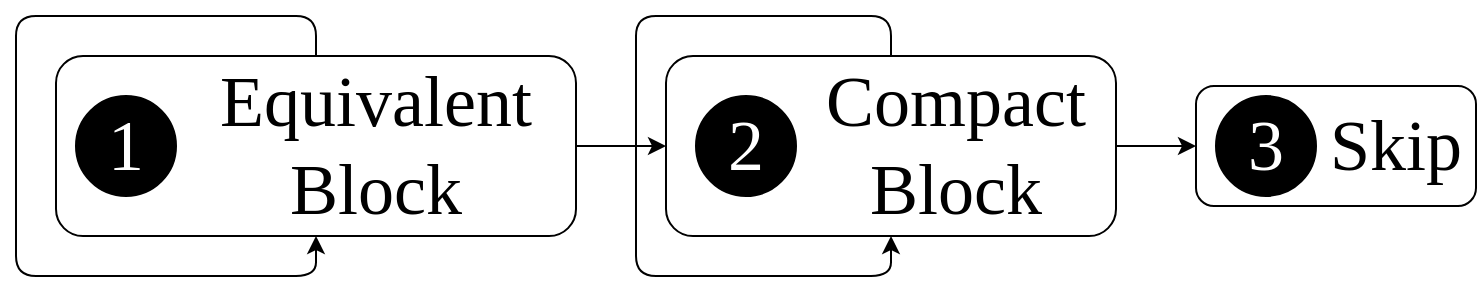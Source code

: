 <mxfile version="26.0.8">
  <diagram name="Page-1" id="3gi1nS7vsmV4F8YZXKVb">
    <mxGraphModel dx="1434" dy="822" grid="1" gridSize="10" guides="1" tooltips="1" connect="1" arrows="1" fold="1" page="1" pageScale="1" pageWidth="850" pageHeight="1100" math="0" shadow="0">
      <root>
        <mxCell id="0" />
        <mxCell id="1" parent="0" />
        <mxCell id="rUi8ACZ_J-OnOB1ExPda-3" value="&lt;font style=&quot;font-size: 36px; color: rgb(255, 255, 255);&quot; face=&quot;Times New Roman&quot;&gt;1&lt;/font&gt;" style="ellipse;whiteSpace=wrap;html=1;aspect=fixed;fillColor=#000000;" vertex="1" parent="1">
          <mxGeometry x="80" y="240" width="50" height="50" as="geometry" />
        </mxCell>
        <mxCell id="rUi8ACZ_J-OnOB1ExPda-4" value="&lt;font face=&quot;Times New Roman&quot; style=&quot;font-size: 36px;&quot;&gt;Equivalent Block&lt;br&gt;&lt;/font&gt;" style="text;html=1;align=center;verticalAlign=middle;whiteSpace=wrap;rounded=0;" vertex="1" parent="1">
          <mxGeometry x="140" y="250" width="180" height="30" as="geometry" />
        </mxCell>
        <mxCell id="rUi8ACZ_J-OnOB1ExPda-6" value="&lt;font style=&quot;font-size: 36px; color: rgb(255, 255, 255);&quot; face=&quot;Times New Roman&quot;&gt;2&lt;/font&gt;" style="ellipse;whiteSpace=wrap;html=1;aspect=fixed;fillColor=#000000;" vertex="1" parent="1">
          <mxGeometry x="390" y="240" width="50" height="50" as="geometry" />
        </mxCell>
        <mxCell id="rUi8ACZ_J-OnOB1ExPda-7" value="&lt;font style=&quot;font-size: 36px;&quot; face=&quot;Times New Roman&quot;&gt;Compact Block&lt;/font&gt;" style="text;html=1;align=center;verticalAlign=middle;whiteSpace=wrap;rounded=0;" vertex="1" parent="1">
          <mxGeometry x="450" y="250" width="140" height="30" as="geometry" />
        </mxCell>
        <mxCell id="rUi8ACZ_J-OnOB1ExPda-8" value="&lt;font style=&quot;font-size: 36px; color: rgb(255, 255, 255);&quot; face=&quot;Times New Roman&quot;&gt;3&lt;/font&gt;" style="ellipse;whiteSpace=wrap;html=1;aspect=fixed;fillColor=#000000;" vertex="1" parent="1">
          <mxGeometry x="650" y="240" width="50" height="50" as="geometry" />
        </mxCell>
        <mxCell id="rUi8ACZ_J-OnOB1ExPda-9" value="&lt;font style=&quot;font-size: 36px;&quot; face=&quot;Times New Roman&quot;&gt;Skip&lt;/font&gt;" style="text;html=1;align=center;verticalAlign=middle;whiteSpace=wrap;rounded=0;" vertex="1" parent="1">
          <mxGeometry x="710" y="250" width="60" height="30" as="geometry" />
        </mxCell>
        <mxCell id="rUi8ACZ_J-OnOB1ExPda-18" style="edgeStyle=orthogonalEdgeStyle;curved=1;rounded=0;orthogonalLoop=1;jettySize=auto;html=1;exitX=1;exitY=0.5;exitDx=0;exitDy=0;entryX=0;entryY=0.5;entryDx=0;entryDy=0;strokeWidth=1;" edge="1" parent="1" source="rUi8ACZ_J-OnOB1ExPda-10" target="rUi8ACZ_J-OnOB1ExPda-12">
          <mxGeometry relative="1" as="geometry" />
        </mxCell>
        <mxCell id="rUi8ACZ_J-OnOB1ExPda-10" value="" style="rounded=1;whiteSpace=wrap;html=1;fillColor=none;" vertex="1" parent="1">
          <mxGeometry x="70" y="220" width="260" height="90" as="geometry" />
        </mxCell>
        <mxCell id="rUi8ACZ_J-OnOB1ExPda-19" style="edgeStyle=orthogonalEdgeStyle;curved=1;rounded=0;orthogonalLoop=1;jettySize=auto;html=1;exitX=1;exitY=0.5;exitDx=0;exitDy=0;entryX=0;entryY=0.5;entryDx=0;entryDy=0;strokeWidth=1;" edge="1" parent="1" source="rUi8ACZ_J-OnOB1ExPda-12" target="rUi8ACZ_J-OnOB1ExPda-13">
          <mxGeometry relative="1" as="geometry" />
        </mxCell>
        <mxCell id="rUi8ACZ_J-OnOB1ExPda-12" value="" style="rounded=1;whiteSpace=wrap;html=1;fillColor=none;" vertex="1" parent="1">
          <mxGeometry x="375" y="220" width="225" height="90" as="geometry" />
        </mxCell>
        <mxCell id="rUi8ACZ_J-OnOB1ExPda-13" value="" style="rounded=1;whiteSpace=wrap;html=1;fillColor=none;" vertex="1" parent="1">
          <mxGeometry x="640" y="235" width="140" height="60" as="geometry" />
        </mxCell>
        <mxCell id="rUi8ACZ_J-OnOB1ExPda-23" style="edgeStyle=orthogonalEdgeStyle;rounded=1;orthogonalLoop=1;jettySize=auto;html=1;exitX=0.5;exitY=0;exitDx=0;exitDy=0;entryX=0.5;entryY=1;entryDx=0;entryDy=0;curved=0;" edge="1" parent="1" source="rUi8ACZ_J-OnOB1ExPda-10" target="rUi8ACZ_J-OnOB1ExPda-10">
          <mxGeometry relative="1" as="geometry">
            <Array as="points">
              <mxPoint x="200" y="200" />
              <mxPoint x="50" y="200" />
              <mxPoint x="50" y="330" />
              <mxPoint x="200" y="330" />
            </Array>
          </mxGeometry>
        </mxCell>
        <mxCell id="rUi8ACZ_J-OnOB1ExPda-26" style="edgeStyle=orthogonalEdgeStyle;rounded=1;orthogonalLoop=1;jettySize=auto;html=1;exitX=0.5;exitY=0;exitDx=0;exitDy=0;entryX=0.5;entryY=1;entryDx=0;entryDy=0;curved=0;" edge="1" parent="1" source="rUi8ACZ_J-OnOB1ExPda-12" target="rUi8ACZ_J-OnOB1ExPda-12">
          <mxGeometry relative="1" as="geometry">
            <Array as="points">
              <mxPoint x="488" y="200" />
              <mxPoint x="360" y="200" />
              <mxPoint x="360" y="330" />
              <mxPoint x="488" y="330" />
            </Array>
          </mxGeometry>
        </mxCell>
      </root>
    </mxGraphModel>
  </diagram>
</mxfile>
